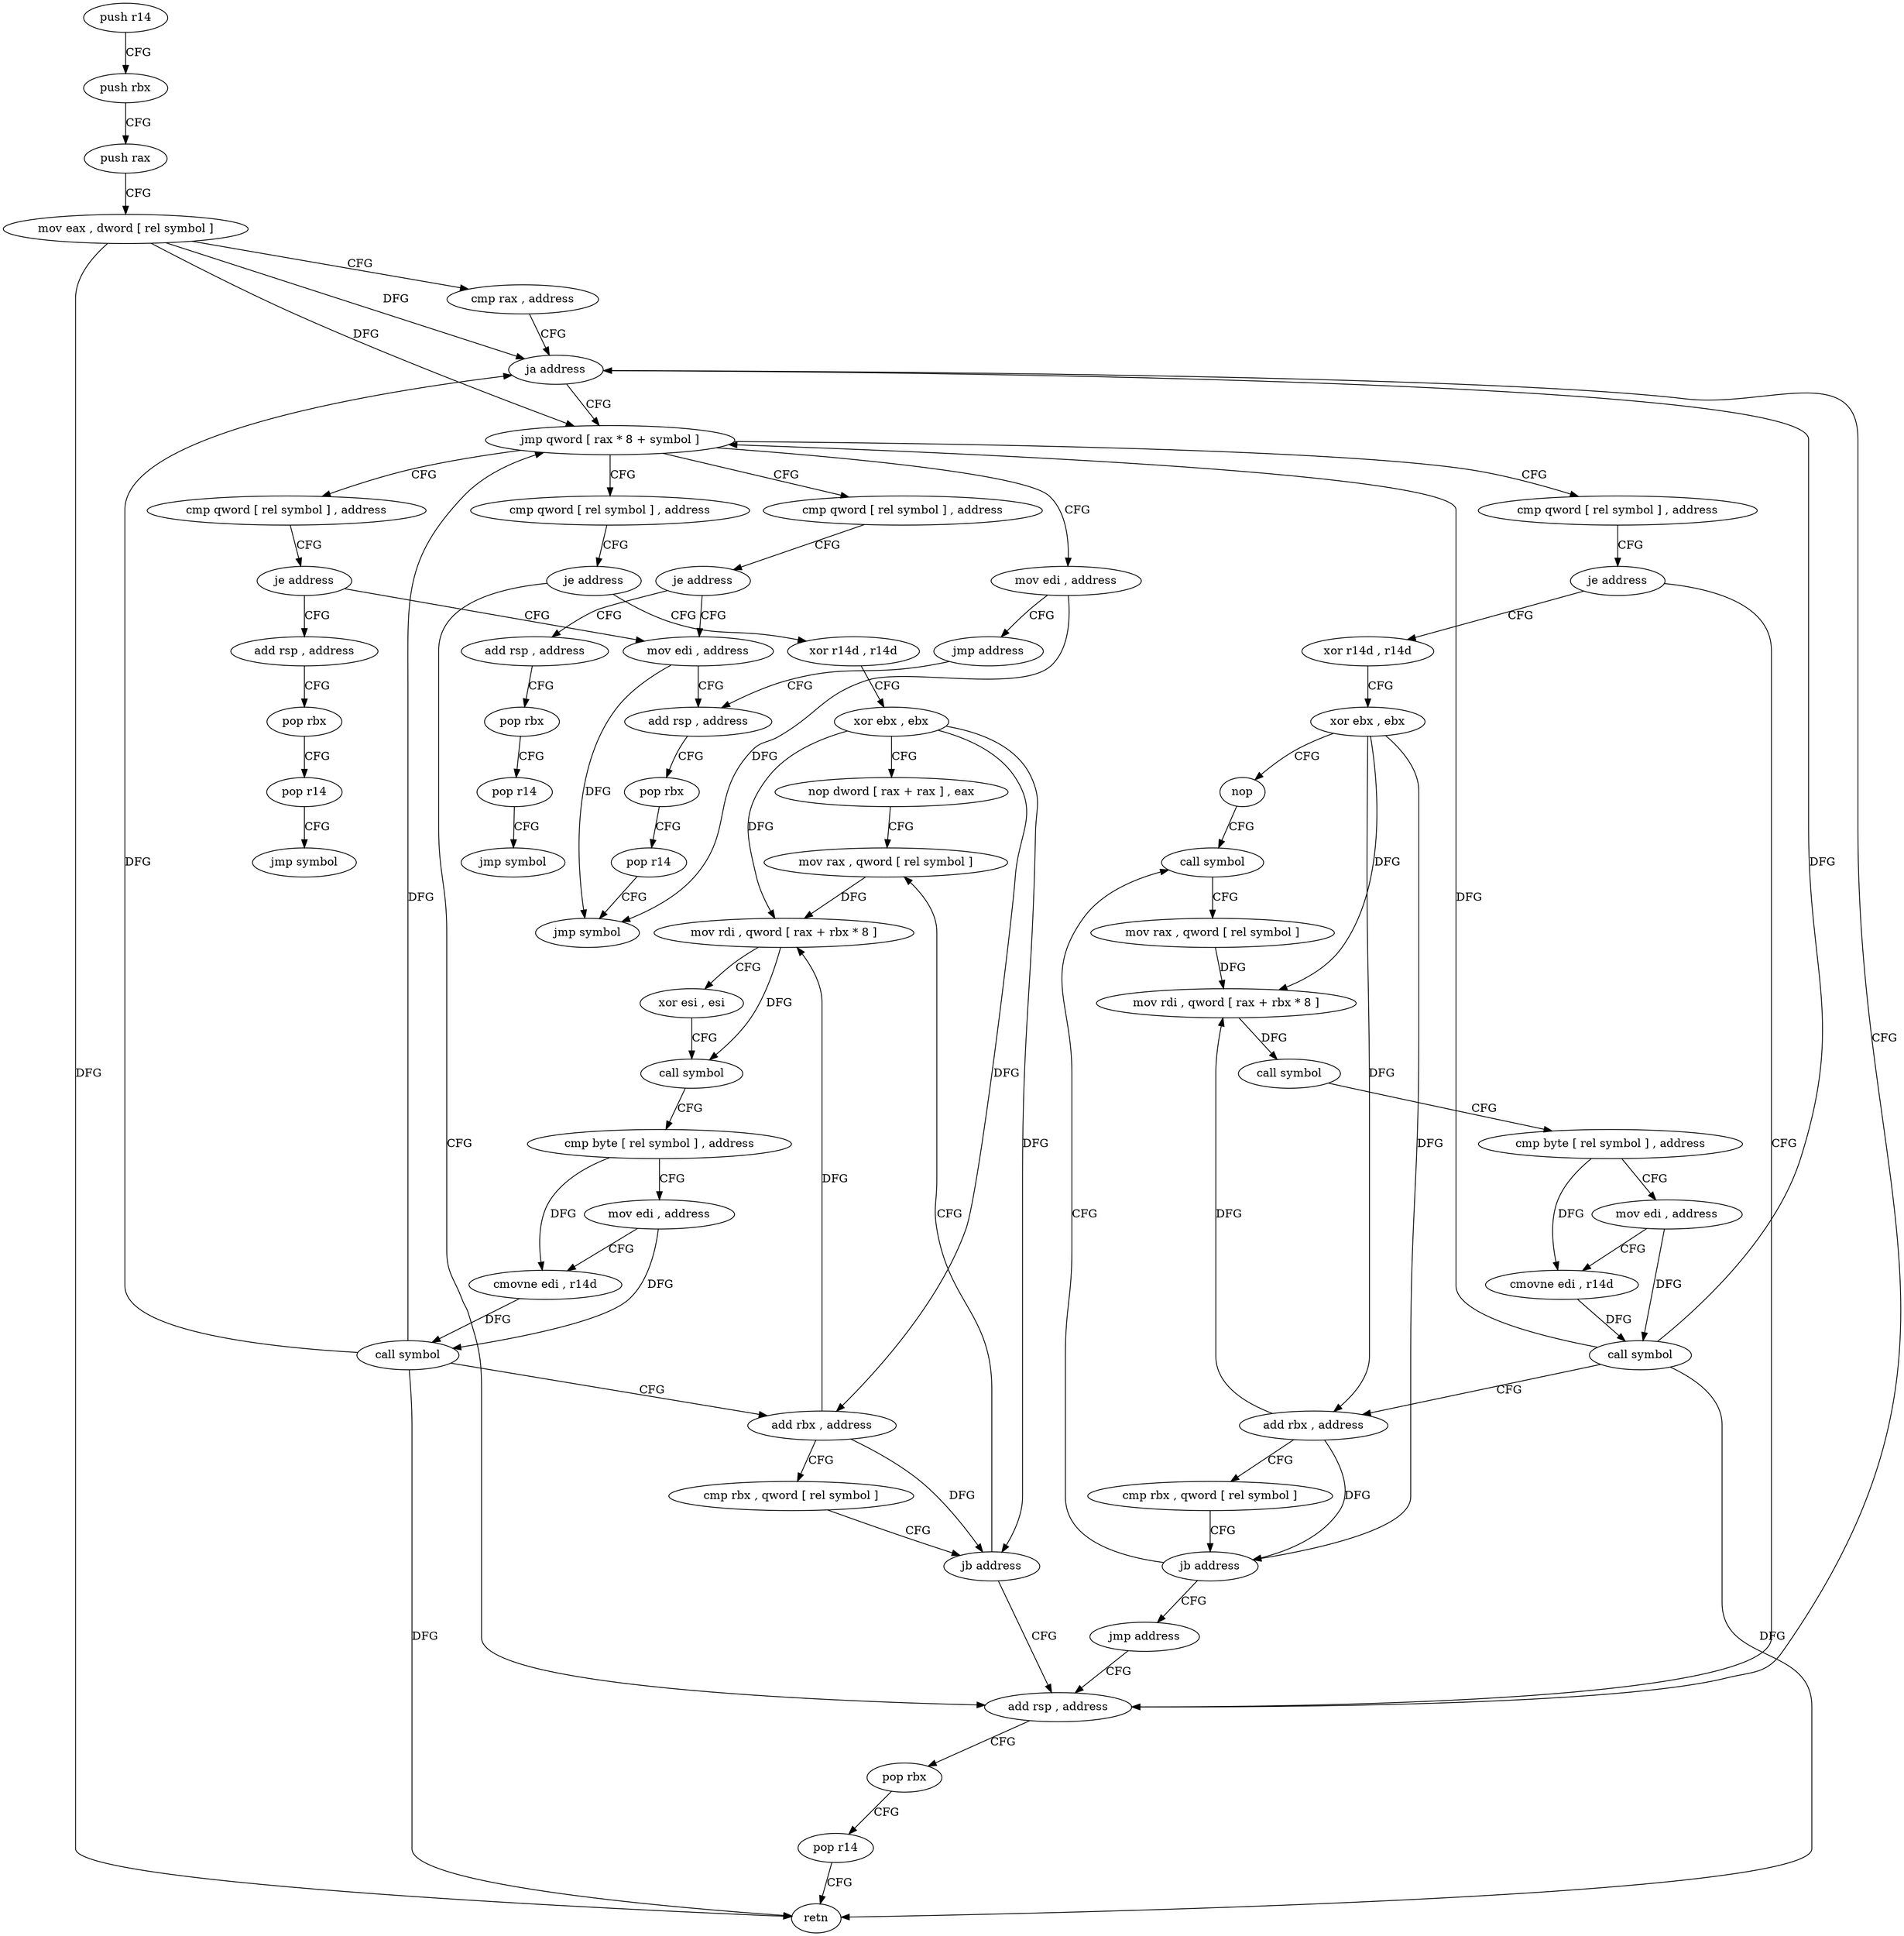digraph "func" {
"4214592" [label = "push r14" ]
"4214594" [label = "push rbx" ]
"4214595" [label = "push rax" ]
"4214596" [label = "mov eax , dword [ rel symbol ]" ]
"4214602" [label = "cmp rax , address" ]
"4214606" [label = "ja address" ]
"4214772" [label = "add rsp , address" ]
"4214612" [label = "jmp qword [ rax * 8 + symbol ]" ]
"4214776" [label = "pop rbx" ]
"4214777" [label = "pop r14" ]
"4214779" [label = "retn" ]
"4214619" [label = "cmp qword [ rel symbol ] , address" ]
"4214697" [label = "cmp qword [ rel symbol ] , address" ]
"4214780" [label = "cmp qword [ rel symbol ] , address" ]
"4214802" [label = "cmp qword [ rel symbol ] , address" ]
"4214824" [label = "mov edi , address" ]
"4214627" [label = "je address" ]
"4214633" [label = "xor r14d , r14d" ]
"4214705" [label = "je address" ]
"4214707" [label = "xor r14d , r14d" ]
"4214788" [label = "je address" ]
"4214831" [label = "mov edi , address" ]
"4214790" [label = "add rsp , address" ]
"4214810" [label = "je address" ]
"4214812" [label = "add rsp , address" ]
"4214829" [label = "jmp address" ]
"4214836" [label = "add rsp , address" ]
"4214636" [label = "xor ebx , ebx" ]
"4214638" [label = "nop" ]
"4214640" [label = "call symbol" ]
"4214710" [label = "xor ebx , ebx" ]
"4214712" [label = "nop dword [ rax + rax ] , eax" ]
"4214720" [label = "mov rax , qword [ rel symbol ]" ]
"4214794" [label = "pop rbx" ]
"4214795" [label = "pop r14" ]
"4214797" [label = "jmp symbol" ]
"4214816" [label = "pop rbx" ]
"4214817" [label = "pop r14" ]
"4214819" [label = "jmp symbol" ]
"4214840" [label = "pop rbx" ]
"4214841" [label = "pop r14" ]
"4214843" [label = "jmp symbol" ]
"4214645" [label = "mov rax , qword [ rel symbol ]" ]
"4214652" [label = "mov rdi , qword [ rax + rbx * 8 ]" ]
"4214656" [label = "call symbol" ]
"4214661" [label = "cmp byte [ rel symbol ] , address" ]
"4214668" [label = "mov edi , address" ]
"4214673" [label = "cmovne edi , r14d" ]
"4214677" [label = "call symbol" ]
"4214682" [label = "add rbx , address" ]
"4214686" [label = "cmp rbx , qword [ rel symbol ]" ]
"4214693" [label = "jb address" ]
"4214695" [label = "jmp address" ]
"4214727" [label = "mov rdi , qword [ rax + rbx * 8 ]" ]
"4214731" [label = "xor esi , esi" ]
"4214733" [label = "call symbol" ]
"4214738" [label = "cmp byte [ rel symbol ] , address" ]
"4214745" [label = "mov edi , address" ]
"4214750" [label = "cmovne edi , r14d" ]
"4214754" [label = "call symbol" ]
"4214759" [label = "add rbx , address" ]
"4214763" [label = "cmp rbx , qword [ rel symbol ]" ]
"4214770" [label = "jb address" ]
"4214592" -> "4214594" [ label = "CFG" ]
"4214594" -> "4214595" [ label = "CFG" ]
"4214595" -> "4214596" [ label = "CFG" ]
"4214596" -> "4214602" [ label = "CFG" ]
"4214596" -> "4214606" [ label = "DFG" ]
"4214596" -> "4214779" [ label = "DFG" ]
"4214596" -> "4214612" [ label = "DFG" ]
"4214602" -> "4214606" [ label = "CFG" ]
"4214606" -> "4214772" [ label = "CFG" ]
"4214606" -> "4214612" [ label = "CFG" ]
"4214772" -> "4214776" [ label = "CFG" ]
"4214612" -> "4214619" [ label = "CFG" ]
"4214612" -> "4214697" [ label = "CFG" ]
"4214612" -> "4214780" [ label = "CFG" ]
"4214612" -> "4214802" [ label = "CFG" ]
"4214612" -> "4214824" [ label = "CFG" ]
"4214776" -> "4214777" [ label = "CFG" ]
"4214777" -> "4214779" [ label = "CFG" ]
"4214619" -> "4214627" [ label = "CFG" ]
"4214697" -> "4214705" [ label = "CFG" ]
"4214780" -> "4214788" [ label = "CFG" ]
"4214802" -> "4214810" [ label = "CFG" ]
"4214824" -> "4214829" [ label = "CFG" ]
"4214824" -> "4214843" [ label = "DFG" ]
"4214627" -> "4214772" [ label = "CFG" ]
"4214627" -> "4214633" [ label = "CFG" ]
"4214633" -> "4214636" [ label = "CFG" ]
"4214705" -> "4214772" [ label = "CFG" ]
"4214705" -> "4214707" [ label = "CFG" ]
"4214707" -> "4214710" [ label = "CFG" ]
"4214788" -> "4214831" [ label = "CFG" ]
"4214788" -> "4214790" [ label = "CFG" ]
"4214831" -> "4214836" [ label = "CFG" ]
"4214831" -> "4214843" [ label = "DFG" ]
"4214790" -> "4214794" [ label = "CFG" ]
"4214810" -> "4214831" [ label = "CFG" ]
"4214810" -> "4214812" [ label = "CFG" ]
"4214812" -> "4214816" [ label = "CFG" ]
"4214829" -> "4214836" [ label = "CFG" ]
"4214836" -> "4214840" [ label = "CFG" ]
"4214636" -> "4214638" [ label = "CFG" ]
"4214636" -> "4214652" [ label = "DFG" ]
"4214636" -> "4214682" [ label = "DFG" ]
"4214636" -> "4214693" [ label = "DFG" ]
"4214638" -> "4214640" [ label = "CFG" ]
"4214640" -> "4214645" [ label = "CFG" ]
"4214710" -> "4214712" [ label = "CFG" ]
"4214710" -> "4214727" [ label = "DFG" ]
"4214710" -> "4214759" [ label = "DFG" ]
"4214710" -> "4214770" [ label = "DFG" ]
"4214712" -> "4214720" [ label = "CFG" ]
"4214720" -> "4214727" [ label = "DFG" ]
"4214794" -> "4214795" [ label = "CFG" ]
"4214795" -> "4214797" [ label = "CFG" ]
"4214816" -> "4214817" [ label = "CFG" ]
"4214817" -> "4214819" [ label = "CFG" ]
"4214840" -> "4214841" [ label = "CFG" ]
"4214841" -> "4214843" [ label = "CFG" ]
"4214645" -> "4214652" [ label = "DFG" ]
"4214652" -> "4214656" [ label = "DFG" ]
"4214656" -> "4214661" [ label = "CFG" ]
"4214661" -> "4214668" [ label = "CFG" ]
"4214661" -> "4214673" [ label = "DFG" ]
"4214668" -> "4214673" [ label = "CFG" ]
"4214668" -> "4214677" [ label = "DFG" ]
"4214673" -> "4214677" [ label = "DFG" ]
"4214677" -> "4214682" [ label = "CFG" ]
"4214677" -> "4214606" [ label = "DFG" ]
"4214677" -> "4214612" [ label = "DFG" ]
"4214677" -> "4214779" [ label = "DFG" ]
"4214682" -> "4214686" [ label = "CFG" ]
"4214682" -> "4214652" [ label = "DFG" ]
"4214682" -> "4214693" [ label = "DFG" ]
"4214686" -> "4214693" [ label = "CFG" ]
"4214693" -> "4214640" [ label = "CFG" ]
"4214693" -> "4214695" [ label = "CFG" ]
"4214695" -> "4214772" [ label = "CFG" ]
"4214727" -> "4214731" [ label = "CFG" ]
"4214727" -> "4214733" [ label = "DFG" ]
"4214731" -> "4214733" [ label = "CFG" ]
"4214733" -> "4214738" [ label = "CFG" ]
"4214738" -> "4214745" [ label = "CFG" ]
"4214738" -> "4214750" [ label = "DFG" ]
"4214745" -> "4214750" [ label = "CFG" ]
"4214745" -> "4214754" [ label = "DFG" ]
"4214750" -> "4214754" [ label = "DFG" ]
"4214754" -> "4214759" [ label = "CFG" ]
"4214754" -> "4214606" [ label = "DFG" ]
"4214754" -> "4214612" [ label = "DFG" ]
"4214754" -> "4214779" [ label = "DFG" ]
"4214759" -> "4214763" [ label = "CFG" ]
"4214759" -> "4214727" [ label = "DFG" ]
"4214759" -> "4214770" [ label = "DFG" ]
"4214763" -> "4214770" [ label = "CFG" ]
"4214770" -> "4214720" [ label = "CFG" ]
"4214770" -> "4214772" [ label = "CFG" ]
}
